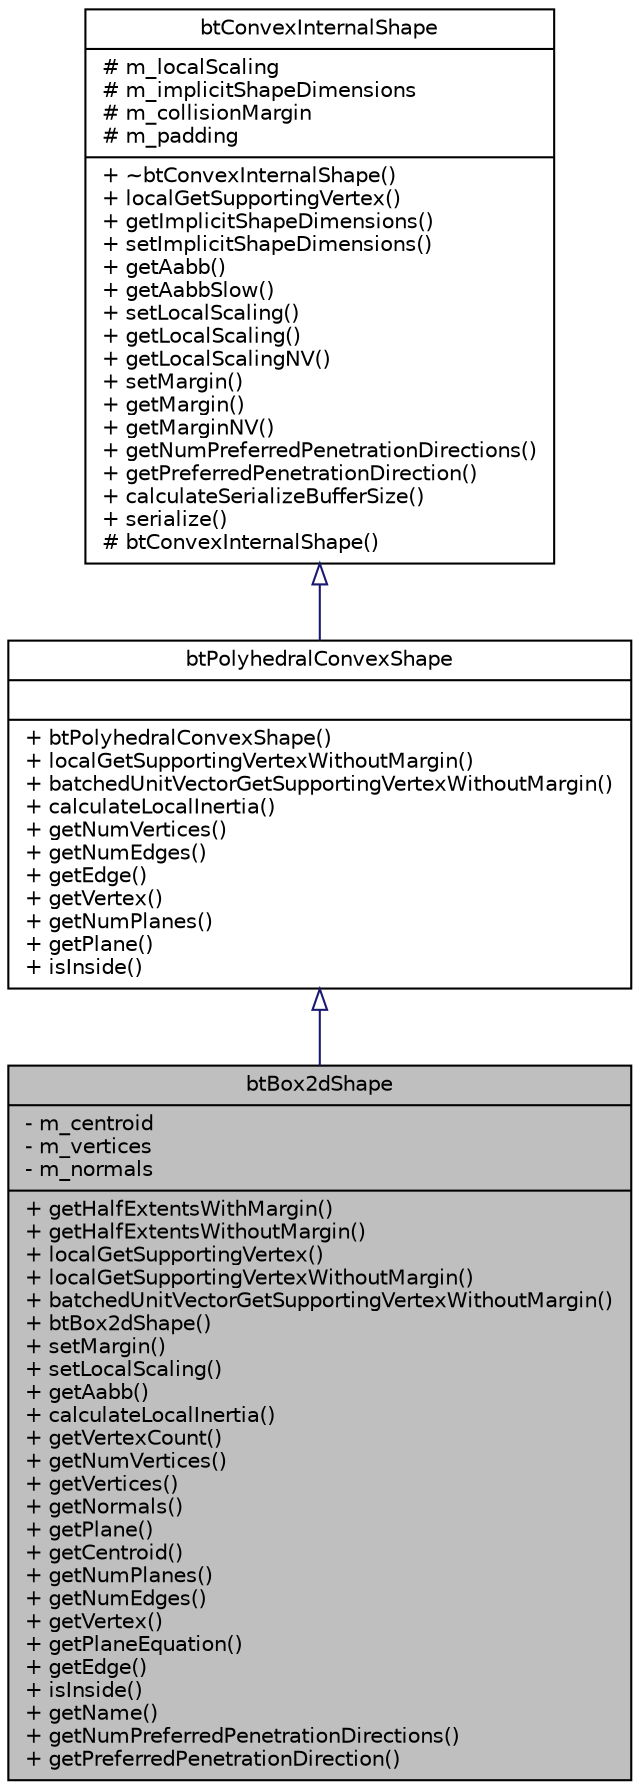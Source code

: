 digraph G
{
  edge [fontname="Helvetica",fontsize="10",labelfontname="Helvetica",labelfontsize="10"];
  node [fontname="Helvetica",fontsize="10",shape=record];
  Node1 [label="{btBox2dShape\n|- m_centroid\l- m_vertices\l- m_normals\l|+ getHalfExtentsWithMargin()\l+ getHalfExtentsWithoutMargin()\l+ localGetSupportingVertex()\l+ localGetSupportingVertexWithoutMargin()\l+ batchedUnitVectorGetSupportingVertexWithoutMargin()\l+ btBox2dShape()\l+ setMargin()\l+ setLocalScaling()\l+ getAabb()\l+ calculateLocalInertia()\l+ getVertexCount()\l+ getNumVertices()\l+ getVertices()\l+ getNormals()\l+ getPlane()\l+ getCentroid()\l+ getNumPlanes()\l+ getNumEdges()\l+ getVertex()\l+ getPlaneEquation()\l+ getEdge()\l+ isInside()\l+ getName()\l+ getNumPreferredPenetrationDirections()\l+ getPreferredPenetrationDirection()\l}",height=0.2,width=0.4,color="black", fillcolor="grey75", style="filled" fontcolor="black"];
  Node2 -> Node1 [dir=back,color="midnightblue",fontsize="10",style="solid",arrowtail="empty",fontname="Helvetica"];
  Node2 [label="{btPolyhedralConvexShape\n||+ btPolyhedralConvexShape()\l+ localGetSupportingVertexWithoutMargin()\l+ batchedUnitVectorGetSupportingVertexWithoutMargin()\l+ calculateLocalInertia()\l+ getNumVertices()\l+ getNumEdges()\l+ getEdge()\l+ getVertex()\l+ getNumPlanes()\l+ getPlane()\l+ isInside()\l}",height=0.2,width=0.4,color="black", fillcolor="white", style="filled",URL="$d4/d29/classbtPolyhedralConvexShape.html",tooltip="The btPolyhedralConvexShape is an internal interface class for polyhedral convex shapes."];
  Node3 -> Node2 [dir=back,color="midnightblue",fontsize="10",style="solid",arrowtail="empty",fontname="Helvetica"];
  Node3 [label="{btConvexInternalShape\n|# m_localScaling\l# m_implicitShapeDimensions\l# m_collisionMargin\l# m_padding\l|+ ~btConvexInternalShape()\l+ localGetSupportingVertex()\l+ getImplicitShapeDimensions()\l+ setImplicitShapeDimensions()\l+ getAabb()\l+ getAabbSlow()\l+ setLocalScaling()\l+ getLocalScaling()\l+ getLocalScalingNV()\l+ setMargin()\l+ getMargin()\l+ getMarginNV()\l+ getNumPreferredPenetrationDirections()\l+ getPreferredPenetrationDirection()\l+ calculateSerializeBufferSize()\l+ serialize()\l# btConvexInternalShape()\l}",height=0.2,width=0.4,color="black", fillcolor="white", style="filled",URL="$de/d1a/classbtConvexInternalShape.html",tooltip="The btConvexInternalShape is an internal base class, shared by most convex shape implementations."];
}
